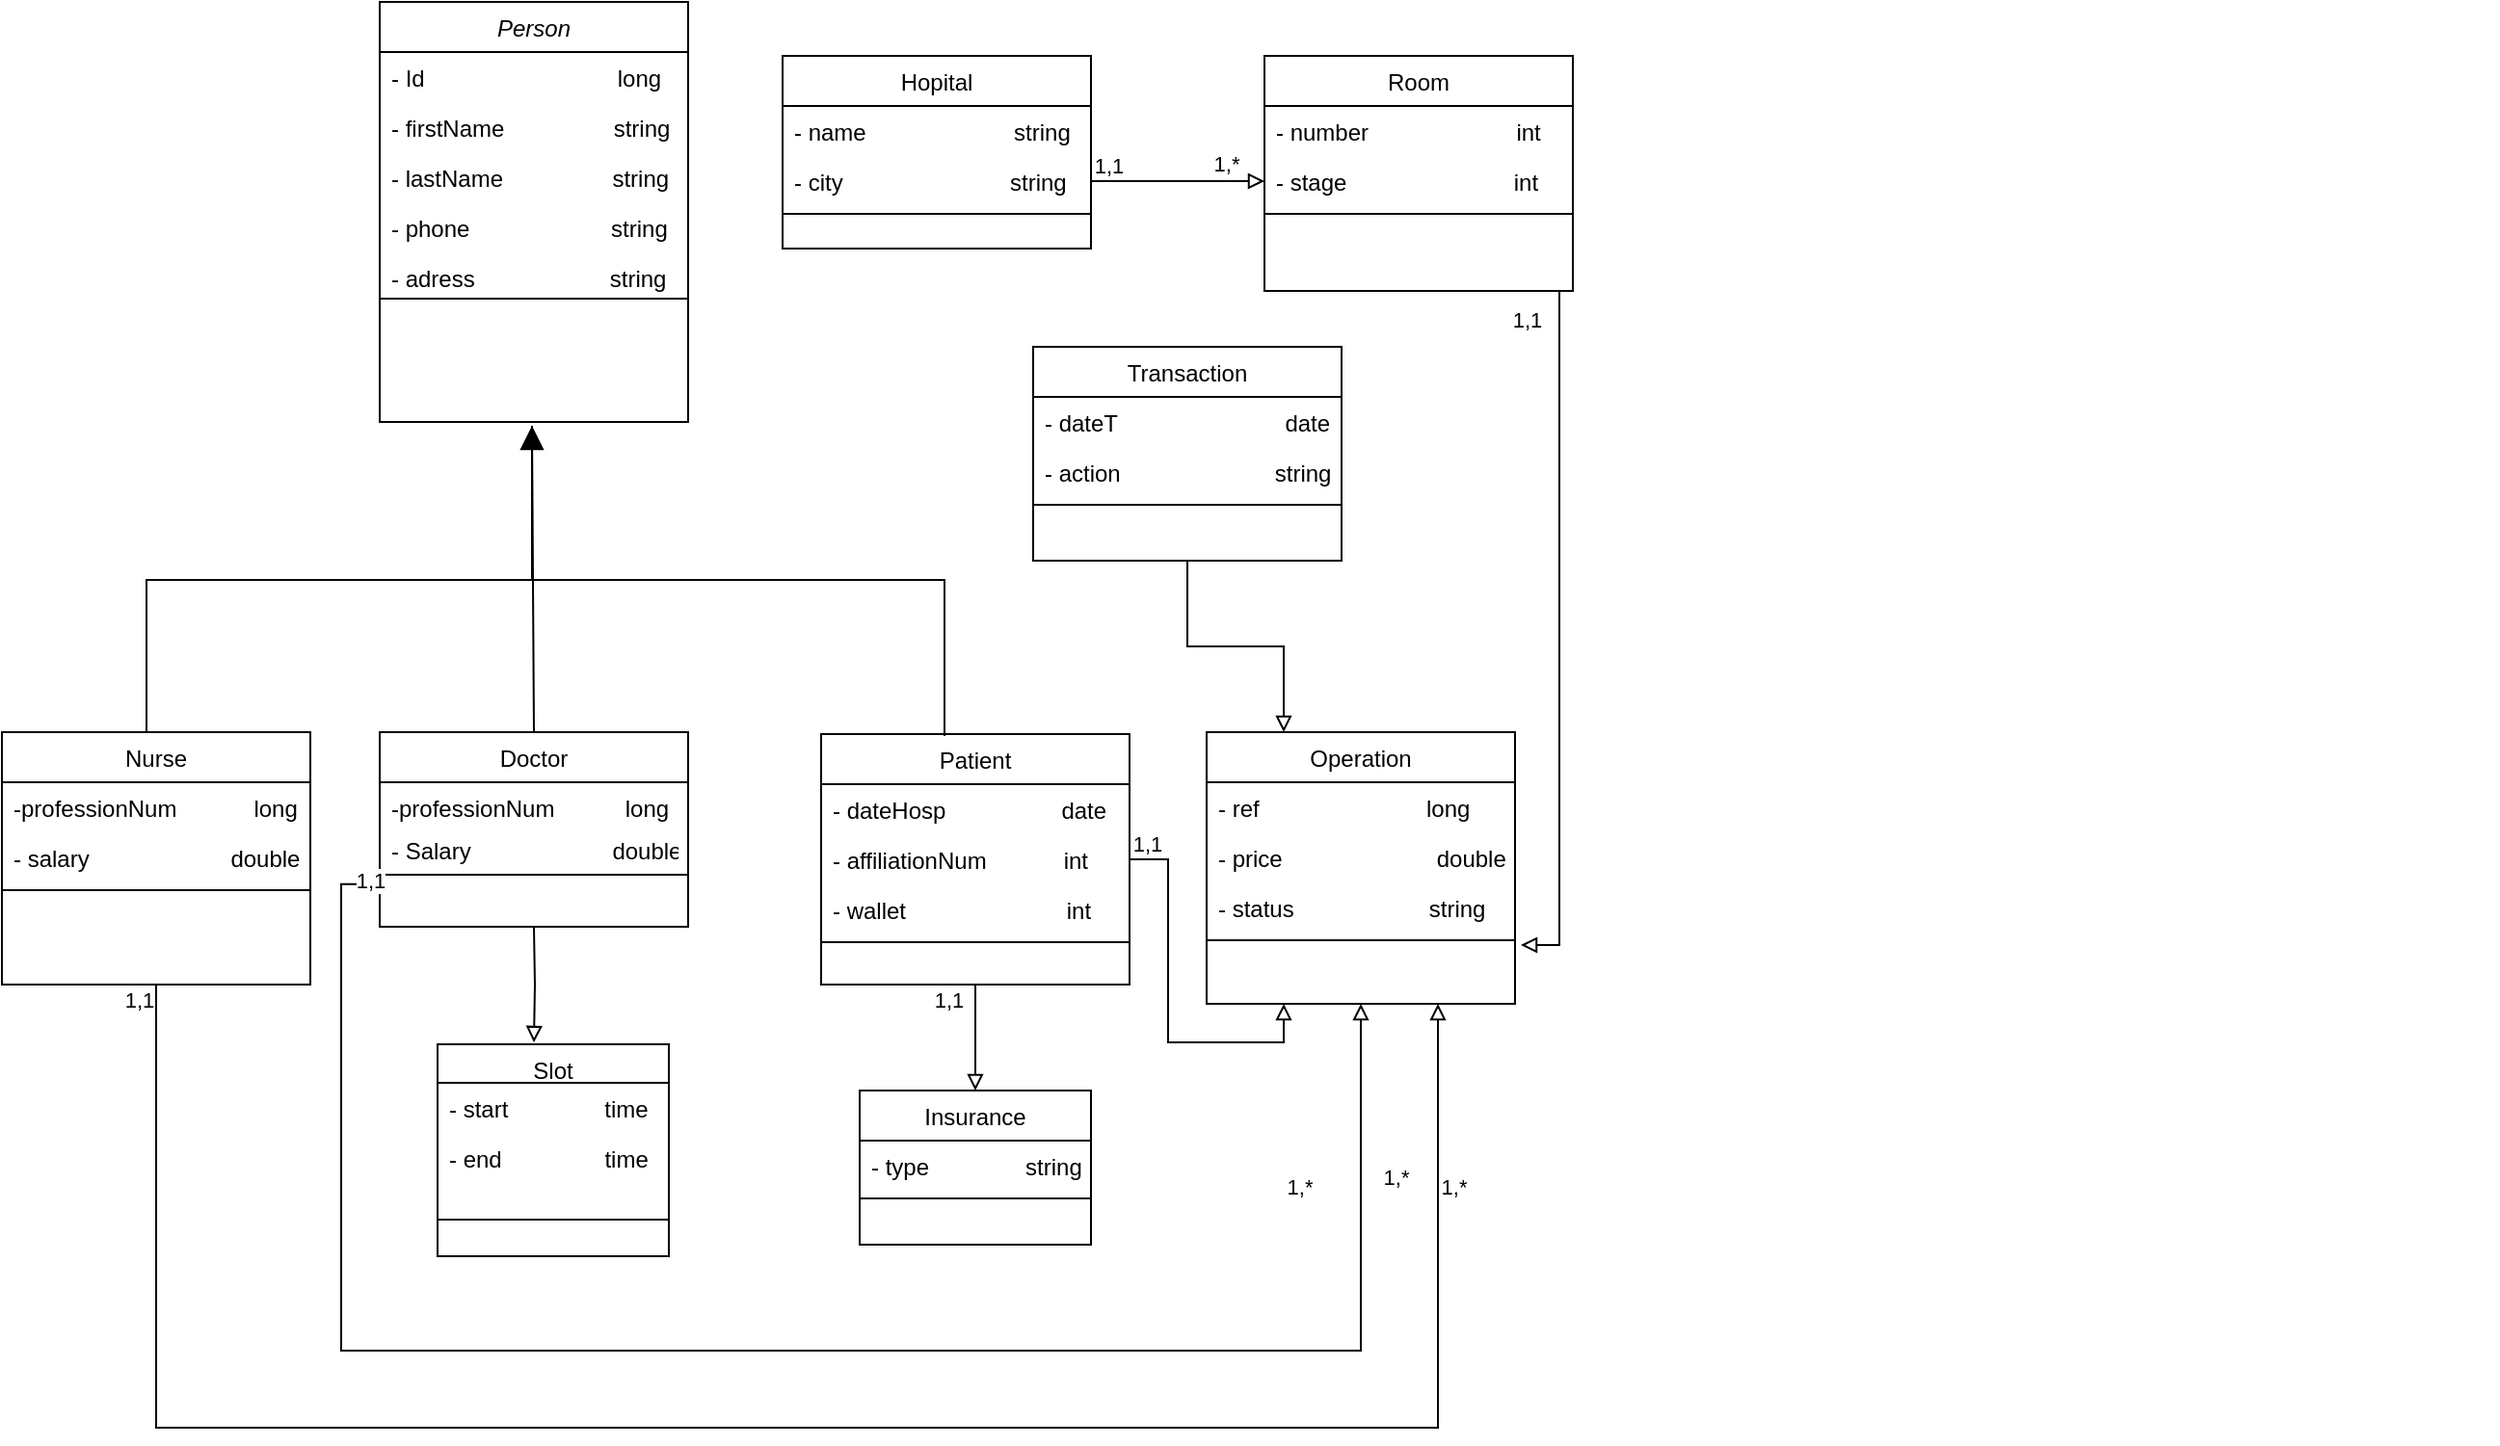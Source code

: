 <mxfile version="13.9.9" type="device"><diagram id="C5RBs43oDa-KdzZeNtuy" name="Page-1"><mxGraphModel dx="1264" dy="592" grid="1" gridSize="10" guides="1" tooltips="1" connect="1" arrows="1" fold="1" page="1" pageScale="1" pageWidth="827" pageHeight="1169" math="0" shadow="0"><root><mxCell id="WIyWlLk6GJQsqaUBKTNV-0"/><mxCell id="WIyWlLk6GJQsqaUBKTNV-1" parent="WIyWlLk6GJQsqaUBKTNV-0"/><mxCell id="zkfFHV4jXpPFQw0GAbJ--0" value="Person" style="swimlane;fontStyle=2;align=center;verticalAlign=top;childLayout=stackLayout;horizontal=1;startSize=26;horizontalStack=0;resizeParent=1;resizeLast=0;collapsible=1;marginBottom=0;rounded=0;shadow=0;strokeWidth=1;" parent="WIyWlLk6GJQsqaUBKTNV-1" vertex="1"><mxGeometry x="201" y="20" width="160" height="218" as="geometry"><mxRectangle x="230" y="140" width="160" height="26" as="alternateBounds"/></mxGeometry></mxCell><mxCell id="zkfFHV4jXpPFQw0GAbJ--1" value="- Id                              long" style="text;align=left;verticalAlign=top;spacingLeft=4;spacingRight=4;overflow=hidden;rotatable=0;points=[[0,0.5],[1,0.5]];portConstraint=eastwest;" parent="zkfFHV4jXpPFQw0GAbJ--0" vertex="1"><mxGeometry y="26" width="160" height="26" as="geometry"/></mxCell><mxCell id="zkfFHV4jXpPFQw0GAbJ--2" value="- firstName                 string" style="text;align=left;verticalAlign=top;spacingLeft=4;spacingRight=4;overflow=hidden;rotatable=0;points=[[0,0.5],[1,0.5]];portConstraint=eastwest;rounded=0;shadow=0;html=0;" parent="zkfFHV4jXpPFQw0GAbJ--0" vertex="1"><mxGeometry y="52" width="160" height="26" as="geometry"/></mxCell><mxCell id="zkfFHV4jXpPFQw0GAbJ--3" value="- lastName                 string" style="text;align=left;verticalAlign=top;spacingLeft=4;spacingRight=4;overflow=hidden;rotatable=0;points=[[0,0.5],[1,0.5]];portConstraint=eastwest;rounded=0;shadow=0;html=0;" parent="zkfFHV4jXpPFQw0GAbJ--0" vertex="1"><mxGeometry y="78" width="160" height="26" as="geometry"/></mxCell><mxCell id="pZp4Nws4jEPBVRalDcUu-47" value="- phone                      string" style="text;align=left;verticalAlign=top;spacingLeft=4;spacingRight=4;overflow=hidden;rotatable=0;points=[[0,0.5],[1,0.5]];portConstraint=eastwest;rounded=0;shadow=0;html=0;" parent="zkfFHV4jXpPFQw0GAbJ--0" vertex="1"><mxGeometry y="104" width="160" height="26" as="geometry"/></mxCell><mxCell id="pZp4Nws4jEPBVRalDcUu-48" value="- adress                     string" style="text;align=left;verticalAlign=top;spacingLeft=4;spacingRight=4;overflow=hidden;rotatable=0;points=[[0,0.5],[1,0.5]];portConstraint=eastwest;rounded=0;shadow=0;html=0;" parent="zkfFHV4jXpPFQw0GAbJ--0" vertex="1"><mxGeometry y="130" width="160" height="20" as="geometry"/></mxCell><mxCell id="zkfFHV4jXpPFQw0GAbJ--4" value="" style="line;html=1;strokeWidth=1;align=left;verticalAlign=middle;spacingTop=-1;spacingLeft=3;spacingRight=3;rotatable=0;labelPosition=right;points=[];portConstraint=eastwest;" parent="zkfFHV4jXpPFQw0GAbJ--0" vertex="1"><mxGeometry y="150" width="160" height="8" as="geometry"/></mxCell><mxCell id="pZp4Nws4jEPBVRalDcUu-11" value="" style="endArrow=none;html=1;exitX=0.5;exitY=0;exitDx=0;exitDy=0;" parent="zkfFHV4jXpPFQw0GAbJ--0" source="zkfFHV4jXpPFQw0GAbJ--13" edge="1"><mxGeometry width="50" height="50" relative="1" as="geometry"><mxPoint x="29" y="271" as="sourcePoint"/><mxPoint x="79" y="221" as="targetPoint"/></mxGeometry></mxCell><mxCell id="pZp4Nws4jEPBVRalDcUu-14" style="edgeStyle=orthogonalEdgeStyle;rounded=0;orthogonalLoop=1;jettySize=auto;html=1;endArrow=none;endFill=0;" parent="WIyWlLk6GJQsqaUBKTNV-1" source="zkfFHV4jXpPFQw0GAbJ--6" edge="1"><mxGeometry relative="1" as="geometry"><mxPoint x="280" y="240" as="targetPoint"/><Array as="points"><mxPoint x="80" y="320"/><mxPoint x="280" y="320"/></Array></mxGeometry></mxCell><mxCell id="D75BU0Mza_uAyY4-opq9-0" style="edgeStyle=orthogonalEdgeStyle;rounded=0;orthogonalLoop=1;jettySize=auto;html=1;exitX=0.5;exitY=1;exitDx=0;exitDy=0;entryX=0.75;entryY=1;entryDx=0;entryDy=0;endArrow=block;endFill=0;" parent="WIyWlLk6GJQsqaUBKTNV-1" source="zkfFHV4jXpPFQw0GAbJ--6" target="zkfFHV4jXpPFQw0GAbJ--17" edge="1"><mxGeometry relative="1" as="geometry"><Array as="points"><mxPoint x="85" y="760"/><mxPoint x="750" y="760"/></Array></mxGeometry></mxCell><mxCell id="zkfFHV4jXpPFQw0GAbJ--6" value="Nurse" style="swimlane;fontStyle=0;align=center;verticalAlign=top;childLayout=stackLayout;horizontal=1;startSize=26;horizontalStack=0;resizeParent=1;resizeLast=0;collapsible=1;marginBottom=0;rounded=0;shadow=0;strokeWidth=1;" parent="WIyWlLk6GJQsqaUBKTNV-1" vertex="1"><mxGeometry x="5" y="399" width="160" height="131" as="geometry"><mxRectangle x="130" y="380" width="160" height="26" as="alternateBounds"/></mxGeometry></mxCell><mxCell id="zkfFHV4jXpPFQw0GAbJ--8" value="-professionNum            long" style="text;align=left;verticalAlign=top;spacingLeft=4;spacingRight=4;overflow=hidden;rotatable=0;points=[[0,0.5],[1,0.5]];portConstraint=eastwest;rounded=0;shadow=0;html=0;" parent="zkfFHV4jXpPFQw0GAbJ--6" vertex="1"><mxGeometry y="26" width="160" height="26" as="geometry"/></mxCell><mxCell id="pZp4Nws4jEPBVRalDcUu-69" value="- salary                      double" style="text;align=left;verticalAlign=top;spacingLeft=4;spacingRight=4;overflow=hidden;rotatable=0;points=[[0,0.5],[1,0.5]];portConstraint=eastwest;rounded=0;shadow=0;html=0;" parent="zkfFHV4jXpPFQw0GAbJ--6" vertex="1"><mxGeometry y="52" width="160" height="26" as="geometry"/></mxCell><mxCell id="zkfFHV4jXpPFQw0GAbJ--9" value="" style="line;html=1;strokeWidth=1;align=left;verticalAlign=middle;spacingTop=-1;spacingLeft=3;spacingRight=3;rotatable=0;labelPosition=right;points=[];portConstraint=eastwest;" parent="zkfFHV4jXpPFQw0GAbJ--6" vertex="1"><mxGeometry y="78" width="160" height="8" as="geometry"/></mxCell><mxCell id="zkfFHV4jXpPFQw0GAbJ--13" value="Doctor" style="swimlane;fontStyle=0;align=center;verticalAlign=top;childLayout=stackLayout;horizontal=1;startSize=26;horizontalStack=0;resizeParent=1;resizeLast=0;collapsible=1;marginBottom=0;rounded=0;shadow=0;strokeWidth=1;" parent="WIyWlLk6GJQsqaUBKTNV-1" vertex="1"><mxGeometry x="201" y="399" width="160" height="101" as="geometry"><mxRectangle x="340" y="380" width="170" height="26" as="alternateBounds"/></mxGeometry></mxCell><mxCell id="zkfFHV4jXpPFQw0GAbJ--14" value="-professionNum           long" style="text;align=left;verticalAlign=top;spacingLeft=4;spacingRight=4;overflow=hidden;rotatable=0;points=[[0,0.5],[1,0.5]];portConstraint=eastwest;" parent="zkfFHV4jXpPFQw0GAbJ--13" vertex="1"><mxGeometry y="26" width="160" height="22" as="geometry"/></mxCell><mxCell id="pZp4Nws4jEPBVRalDcUu-68" value="- Salary                      double" style="text;align=left;verticalAlign=top;spacingLeft=4;spacingRight=4;overflow=hidden;rotatable=0;points=[[0,0.5],[1,0.5]];portConstraint=eastwest;" parent="zkfFHV4jXpPFQw0GAbJ--13" vertex="1"><mxGeometry y="48" width="160" height="22" as="geometry"/></mxCell><mxCell id="zkfFHV4jXpPFQw0GAbJ--15" value="" style="line;html=1;strokeWidth=1;align=left;verticalAlign=middle;spacingTop=-1;spacingLeft=3;spacingRight=3;rotatable=0;labelPosition=right;points=[];portConstraint=eastwest;" parent="zkfFHV4jXpPFQw0GAbJ--13" vertex="1"><mxGeometry y="70" width="160" height="8" as="geometry"/></mxCell><mxCell id="pZp4Nws4jEPBVRalDcUu-85" style="edgeStyle=orthogonalEdgeStyle;rounded=0;orthogonalLoop=1;jettySize=auto;html=1;exitX=1;exitY=0.5;exitDx=0;exitDy=0;startArrow=block;startFill=0;endArrow=none;endFill=0;" parent="WIyWlLk6GJQsqaUBKTNV-1" edge="1"><mxGeometry relative="1" as="geometry"><mxPoint x="803" y="170" as="targetPoint"/><mxPoint x="793" y="509.5" as="sourcePoint"/><Array as="points"><mxPoint x="813" y="510"/><mxPoint x="813" y="170"/></Array></mxGeometry></mxCell><mxCell id="pZp4Nws4jEPBVRalDcUu-88" style="edgeStyle=orthogonalEdgeStyle;rounded=0;orthogonalLoop=1;jettySize=auto;html=1;exitX=0.5;exitY=1;exitDx=0;exitDy=0;entryX=-0.005;entryY=1.404;entryDx=0;entryDy=0;entryPerimeter=0;startArrow=block;startFill=0;endArrow=none;endFill=0;" parent="WIyWlLk6GJQsqaUBKTNV-1" source="zkfFHV4jXpPFQw0GAbJ--17" target="pZp4Nws4jEPBVRalDcUu-68" edge="1"><mxGeometry relative="1" as="geometry"><Array as="points"><mxPoint x="710" y="720"/><mxPoint x="181" y="720"/><mxPoint x="181" y="478"/></Array></mxGeometry></mxCell><mxCell id="pZp4Nws4jEPBVRalDcUu-89" style="edgeStyle=orthogonalEdgeStyle;rounded=0;orthogonalLoop=1;jettySize=auto;html=1;exitX=0.25;exitY=1;exitDx=0;exitDy=0;entryX=1;entryY=0.5;entryDx=0;entryDy=0;startArrow=block;startFill=0;endArrow=none;endFill=0;" parent="WIyWlLk6GJQsqaUBKTNV-1" source="zkfFHV4jXpPFQw0GAbJ--17" target="pZp4Nws4jEPBVRalDcUu-51" edge="1"><mxGeometry relative="1" as="geometry"/></mxCell><mxCell id="zkfFHV4jXpPFQw0GAbJ--17" value="Operation" style="swimlane;fontStyle=0;align=center;verticalAlign=top;childLayout=stackLayout;horizontal=1;startSize=26;horizontalStack=0;resizeParent=1;resizeLast=0;collapsible=1;marginBottom=0;rounded=0;shadow=0;strokeWidth=1;" parent="WIyWlLk6GJQsqaUBKTNV-1" vertex="1"><mxGeometry x="630" y="399" width="160" height="141" as="geometry"><mxRectangle x="550" y="140" width="160" height="26" as="alternateBounds"/></mxGeometry></mxCell><mxCell id="zkfFHV4jXpPFQw0GAbJ--18" value="- ref                          long&#10;  " style="text;align=left;verticalAlign=top;spacingLeft=4;spacingRight=4;overflow=hidden;rotatable=0;points=[[0,0.5],[1,0.5]];portConstraint=eastwest;" parent="zkfFHV4jXpPFQw0GAbJ--17" vertex="1"><mxGeometry y="26" width="160" height="26" as="geometry"/></mxCell><mxCell id="pZp4Nws4jEPBVRalDcUu-101" value="- price                        double&#10;" style="text;align=left;verticalAlign=top;spacingLeft=4;spacingRight=4;overflow=hidden;rotatable=0;points=[[0,0.5],[1,0.5]];portConstraint=eastwest;" parent="zkfFHV4jXpPFQw0GAbJ--17" vertex="1"><mxGeometry y="52" width="160" height="26" as="geometry"/></mxCell><mxCell id="D75BU0Mza_uAyY4-opq9-5" value="- status                     string&#10;" style="text;align=left;verticalAlign=top;spacingLeft=4;spacingRight=4;overflow=hidden;rotatable=0;points=[[0,0.5],[1,0.5]];portConstraint=eastwest;" parent="zkfFHV4jXpPFQw0GAbJ--17" vertex="1"><mxGeometry y="78" width="160" height="26" as="geometry"/></mxCell><mxCell id="zkfFHV4jXpPFQw0GAbJ--23" value="" style="line;html=1;strokeWidth=1;align=left;verticalAlign=middle;spacingTop=-1;spacingLeft=3;spacingRight=3;rotatable=0;labelPosition=right;points=[];portConstraint=eastwest;" parent="zkfFHV4jXpPFQw0GAbJ--17" vertex="1"><mxGeometry y="104" width="160" height="8" as="geometry"/></mxCell><mxCell id="pZp4Nws4jEPBVRalDcUu-96" style="edgeStyle=orthogonalEdgeStyle;rounded=0;orthogonalLoop=1;jettySize=auto;html=1;exitX=0.25;exitY=0;exitDx=0;exitDy=0;entryX=0.5;entryY=1;entryDx=0;entryDy=0;startArrow=block;startFill=0;endArrow=none;endFill=0;" parent="WIyWlLk6GJQsqaUBKTNV-1" source="zkfFHV4jXpPFQw0GAbJ--17" target="pZp4Nws4jEPBVRalDcUu-90" edge="1"><mxGeometry relative="1" as="geometry"/></mxCell><mxCell id="pZp4Nws4jEPBVRalDcUu-0" value="Patient" style="swimlane;fontStyle=0;align=center;verticalAlign=top;childLayout=stackLayout;horizontal=1;startSize=26;horizontalStack=0;resizeParent=1;resizeLast=0;collapsible=1;marginBottom=0;rounded=0;shadow=0;strokeWidth=1;" parent="WIyWlLk6GJQsqaUBKTNV-1" vertex="1"><mxGeometry x="430" y="400" width="160" height="130" as="geometry"><mxRectangle x="340" y="380" width="170" height="26" as="alternateBounds"/></mxGeometry></mxCell><mxCell id="pZp4Nws4jEPBVRalDcUu-1" value="- dateHosp                  date" style="text;align=left;verticalAlign=top;spacingLeft=4;spacingRight=4;overflow=hidden;rotatable=0;points=[[0,0.5],[1,0.5]];portConstraint=eastwest;" parent="pZp4Nws4jEPBVRalDcUu-0" vertex="1"><mxGeometry y="26" width="160" height="26" as="geometry"/></mxCell><mxCell id="pZp4Nws4jEPBVRalDcUu-51" value="- affiliationNum            int" style="text;align=left;verticalAlign=top;spacingLeft=4;spacingRight=4;overflow=hidden;rotatable=0;points=[[0,0.5],[1,0.5]];portConstraint=eastwest;" parent="pZp4Nws4jEPBVRalDcUu-0" vertex="1"><mxGeometry y="52" width="160" height="26" as="geometry"/></mxCell><mxCell id="pZp4Nws4jEPBVRalDcUu-102" value="- wallet                         int" style="text;align=left;verticalAlign=top;spacingLeft=4;spacingRight=4;overflow=hidden;rotatable=0;points=[[0,0.5],[1,0.5]];portConstraint=eastwest;" parent="pZp4Nws4jEPBVRalDcUu-0" vertex="1"><mxGeometry y="78" width="160" height="26" as="geometry"/></mxCell><mxCell id="pZp4Nws4jEPBVRalDcUu-2" value="" style="line;html=1;strokeWidth=1;align=left;verticalAlign=middle;spacingTop=-1;spacingLeft=3;spacingRight=3;rotatable=0;labelPosition=right;points=[];portConstraint=eastwest;" parent="pZp4Nws4jEPBVRalDcUu-0" vertex="1"><mxGeometry y="104" width="160" height="8" as="geometry"/></mxCell><mxCell id="pZp4Nws4jEPBVRalDcUu-16" value="Room" style="swimlane;fontStyle=0;align=center;verticalAlign=top;childLayout=stackLayout;horizontal=1;startSize=26;horizontalStack=0;resizeParent=1;resizeLast=0;collapsible=1;marginBottom=0;rounded=0;shadow=0;strokeWidth=1;" parent="WIyWlLk6GJQsqaUBKTNV-1" vertex="1"><mxGeometry x="660" y="48" width="160" height="122" as="geometry"><mxRectangle x="550" y="140" width="160" height="26" as="alternateBounds"/></mxGeometry></mxCell><mxCell id="pZp4Nws4jEPBVRalDcUu-18" value="- number                       int" style="text;align=left;verticalAlign=top;spacingLeft=4;spacingRight=4;overflow=hidden;rotatable=0;points=[[0,0.5],[1,0.5]];portConstraint=eastwest;rounded=0;shadow=0;html=0;" parent="pZp4Nws4jEPBVRalDcUu-16" vertex="1"><mxGeometry y="26" width="160" height="26" as="geometry"/></mxCell><mxCell id="pZp4Nws4jEPBVRalDcUu-17" value="- stage                          int" style="text;align=left;verticalAlign=top;spacingLeft=4;spacingRight=4;overflow=hidden;rotatable=0;points=[[0,0.5],[1,0.5]];portConstraint=eastwest;" parent="pZp4Nws4jEPBVRalDcUu-16" vertex="1"><mxGeometry y="52" width="160" height="26" as="geometry"/></mxCell><mxCell id="pZp4Nws4jEPBVRalDcUu-19" value="" style="line;html=1;strokeWidth=1;align=left;verticalAlign=middle;spacingTop=-1;spacingLeft=3;spacingRight=3;rotatable=0;labelPosition=right;points=[];portConstraint=eastwest;" parent="pZp4Nws4jEPBVRalDcUu-16" vertex="1"><mxGeometry y="78" width="160" height="8" as="geometry"/></mxCell><mxCell id="pZp4Nws4jEPBVRalDcUu-57" style="edgeStyle=orthogonalEdgeStyle;rounded=0;orthogonalLoop=1;jettySize=auto;html=1;exitX=0.5;exitY=0;exitDx=0;exitDy=0;entryX=0.5;entryY=1;entryDx=0;entryDy=0;startArrow=block;startFill=0;endArrow=none;endFill=0;" parent="WIyWlLk6GJQsqaUBKTNV-1" source="pZp4Nws4jEPBVRalDcUu-22" target="pZp4Nws4jEPBVRalDcUu-0" edge="1"><mxGeometry relative="1" as="geometry"/></mxCell><mxCell id="pZp4Nws4jEPBVRalDcUu-22" value="Insurance" style="swimlane;fontStyle=0;align=center;verticalAlign=top;childLayout=stackLayout;horizontal=1;startSize=26;horizontalStack=0;resizeParent=1;resizeLast=0;collapsible=1;marginBottom=0;rounded=0;shadow=0;strokeWidth=1;" parent="WIyWlLk6GJQsqaUBKTNV-1" vertex="1"><mxGeometry x="450" y="585" width="120" height="80" as="geometry"><mxRectangle x="340" y="380" width="170" height="26" as="alternateBounds"/></mxGeometry></mxCell><mxCell id="pZp4Nws4jEPBVRalDcUu-23" value="- type               string" style="text;align=left;verticalAlign=top;spacingLeft=4;spacingRight=4;overflow=hidden;rotatable=0;points=[[0,0.5],[1,0.5]];portConstraint=eastwest;" parent="pZp4Nws4jEPBVRalDcUu-22" vertex="1"><mxGeometry y="26" width="120" height="26" as="geometry"/></mxCell><mxCell id="pZp4Nws4jEPBVRalDcUu-24" value="" style="line;html=1;strokeWidth=1;align=left;verticalAlign=middle;spacingTop=-1;spacingLeft=3;spacingRight=3;rotatable=0;labelPosition=right;points=[];portConstraint=eastwest;" parent="pZp4Nws4jEPBVRalDcUu-22" vertex="1"><mxGeometry y="52" width="120" height="8" as="geometry"/></mxCell><mxCell id="pZp4Nws4jEPBVRalDcUu-43" value="Hopital" style="swimlane;fontStyle=0;align=center;verticalAlign=top;childLayout=stackLayout;horizontal=1;startSize=26;horizontalStack=0;resizeParent=1;resizeLast=0;collapsible=1;marginBottom=0;rounded=0;shadow=0;strokeWidth=1;" parent="WIyWlLk6GJQsqaUBKTNV-1" vertex="1"><mxGeometry x="410" y="48" width="160" height="100" as="geometry"><mxRectangle x="550" y="140" width="160" height="26" as="alternateBounds"/></mxGeometry></mxCell><mxCell id="pZp4Nws4jEPBVRalDcUu-44" value="- name                       string" style="text;align=left;verticalAlign=top;spacingLeft=4;spacingRight=4;overflow=hidden;rotatable=0;points=[[0,0.5],[1,0.5]];portConstraint=eastwest;" parent="pZp4Nws4jEPBVRalDcUu-43" vertex="1"><mxGeometry y="26" width="160" height="26" as="geometry"/></mxCell><mxCell id="pZp4Nws4jEPBVRalDcUu-50" value="- city                          string" style="text;align=left;verticalAlign=top;spacingLeft=4;spacingRight=4;overflow=hidden;rotatable=0;points=[[0,0.5],[1,0.5]];portConstraint=eastwest;" parent="pZp4Nws4jEPBVRalDcUu-43" vertex="1"><mxGeometry y="52" width="160" height="26" as="geometry"/></mxCell><mxCell id="pZp4Nws4jEPBVRalDcUu-45" value="" style="line;html=1;strokeWidth=1;align=left;verticalAlign=middle;spacingTop=-1;spacingLeft=3;spacingRight=3;rotatable=0;labelPosition=right;points=[];portConstraint=eastwest;" parent="pZp4Nws4jEPBVRalDcUu-43" vertex="1"><mxGeometry y="78" width="160" height="8" as="geometry"/></mxCell><mxCell id="pZp4Nws4jEPBVRalDcUu-6" value="" style="endArrow=block;endSize=10;endFill=1;shadow=0;strokeWidth=1;rounded=0;edgeStyle=elbowEdgeStyle;elbow=vertical;exitX=0.5;exitY=0;exitDx=0;exitDy=0;" parent="WIyWlLk6GJQsqaUBKTNV-1" edge="1"><mxGeometry width="160" relative="1" as="geometry"><mxPoint x="494" y="401" as="sourcePoint"/><mxPoint x="280" y="240" as="targetPoint"/><Array as="points"><mxPoint x="430" y="320"/></Array></mxGeometry></mxCell><mxCell id="pZp4Nws4jEPBVRalDcUu-67" style="edgeStyle=orthogonalEdgeStyle;rounded=0;orthogonalLoop=1;jettySize=auto;html=1;exitX=0.5;exitY=0;exitDx=0;exitDy=0;entryX=0.5;entryY=1;entryDx=0;entryDy=0;startArrow=block;startFill=0;endArrow=none;endFill=0;" parent="WIyWlLk6GJQsqaUBKTNV-1" target="zkfFHV4jXpPFQw0GAbJ--13" edge="1"><mxGeometry relative="1" as="geometry"><mxPoint x="281" y="560" as="sourcePoint"/></mxGeometry></mxCell><mxCell id="pZp4Nws4jEPBVRalDcUu-70" value="Slot" style="swimlane;fontStyle=0;align=center;verticalAlign=top;childLayout=stackLayout;horizontal=1;startSize=20;horizontalStack=0;resizeParent=1;resizeLast=0;collapsible=1;marginBottom=0;rounded=0;shadow=0;strokeWidth=1;" parent="WIyWlLk6GJQsqaUBKTNV-1" vertex="1"><mxGeometry x="231" y="561" width="120" height="110" as="geometry"><mxRectangle x="340" y="380" width="170" height="26" as="alternateBounds"/></mxGeometry></mxCell><mxCell id="pZp4Nws4jEPBVRalDcUu-71" value="- start               time" style="text;align=left;verticalAlign=top;spacingLeft=4;spacingRight=4;overflow=hidden;rotatable=0;points=[[0,0.5],[1,0.5]];portConstraint=eastwest;" parent="pZp4Nws4jEPBVRalDcUu-70" vertex="1"><mxGeometry y="20" width="120" height="26" as="geometry"/></mxCell><mxCell id="pZp4Nws4jEPBVRalDcUu-72" value="- end                time" style="text;align=left;verticalAlign=top;spacingLeft=4;spacingRight=4;overflow=hidden;rotatable=0;points=[[0,0.5],[1,0.5]];portConstraint=eastwest;" parent="pZp4Nws4jEPBVRalDcUu-70" vertex="1"><mxGeometry y="46" width="120" height="26" as="geometry"/></mxCell><mxCell id="pZp4Nws4jEPBVRalDcUu-73" value="" style="line;html=1;strokeWidth=1;align=left;verticalAlign=middle;spacingTop=-1;spacingLeft=3;spacingRight=3;rotatable=0;labelPosition=right;points=[];portConstraint=eastwest;" parent="pZp4Nws4jEPBVRalDcUu-70" vertex="1"><mxGeometry y="72" width="120" height="38" as="geometry"/></mxCell><mxCell id="pZp4Nws4jEPBVRalDcUu-76" style="edgeStyle=orthogonalEdgeStyle;rounded=0;orthogonalLoop=1;jettySize=auto;html=1;exitX=0;exitY=0.5;exitDx=0;exitDy=0;entryX=1;entryY=0.5;entryDx=0;entryDy=0;startArrow=block;startFill=0;endArrow=none;endFill=0;" parent="WIyWlLk6GJQsqaUBKTNV-1" source="pZp4Nws4jEPBVRalDcUu-17" target="pZp4Nws4jEPBVRalDcUu-50" edge="1"><mxGeometry relative="1" as="geometry"/></mxCell><mxCell id="pZp4Nws4jEPBVRalDcUu-77" value="1,1" style="edgeLabel;html=1;align=center;verticalAlign=middle;resizable=0;points=[];" parent="pZp4Nws4jEPBVRalDcUu-76" vertex="1" connectable="0"><mxGeometry x="0.789" y="-8" relative="1" as="geometry"><mxPoint x="-1" as="offset"/></mxGeometry></mxCell><mxCell id="pZp4Nws4jEPBVRalDcUu-78" value="1,*" style="edgeLabel;html=1;align=center;verticalAlign=middle;resizable=0;points=[];" parent="pZp4Nws4jEPBVRalDcUu-76" vertex="1" connectable="0"><mxGeometry x="-0.701" y="-14" relative="1" as="geometry"><mxPoint x="-7" y="5" as="offset"/></mxGeometry></mxCell><mxCell id="pZp4Nws4jEPBVRalDcUu-90" value="Transaction" style="swimlane;fontStyle=0;align=center;verticalAlign=top;childLayout=stackLayout;horizontal=1;startSize=26;horizontalStack=0;resizeParent=1;resizeLast=0;collapsible=1;marginBottom=0;rounded=0;shadow=0;strokeWidth=1;" parent="WIyWlLk6GJQsqaUBKTNV-1" vertex="1"><mxGeometry x="540" y="199" width="160" height="111" as="geometry"><mxRectangle x="340" y="380" width="170" height="26" as="alternateBounds"/></mxGeometry></mxCell><mxCell id="pZp4Nws4jEPBVRalDcUu-91" value="- dateT                          date" style="text;align=left;verticalAlign=top;spacingLeft=4;spacingRight=4;overflow=hidden;rotatable=0;points=[[0,0.5],[1,0.5]];portConstraint=eastwest;" parent="pZp4Nws4jEPBVRalDcUu-90" vertex="1"><mxGeometry y="26" width="160" height="26" as="geometry"/></mxCell><mxCell id="pZp4Nws4jEPBVRalDcUu-92" value="- action                        string" style="text;align=left;verticalAlign=top;spacingLeft=4;spacingRight=4;overflow=hidden;rotatable=0;points=[[0,0.5],[1,0.5]];portConstraint=eastwest;" parent="pZp4Nws4jEPBVRalDcUu-90" vertex="1"><mxGeometry y="52" width="160" height="26" as="geometry"/></mxCell><mxCell id="pZp4Nws4jEPBVRalDcUu-93" value="" style="line;html=1;strokeWidth=1;align=left;verticalAlign=middle;spacingTop=-1;spacingLeft=3;spacingRight=3;rotatable=0;labelPosition=right;points=[];portConstraint=eastwest;" parent="pZp4Nws4jEPBVRalDcUu-90" vertex="1"><mxGeometry y="78" width="160" height="8" as="geometry"/></mxCell><mxCell id="pZp4Nws4jEPBVRalDcUu-97" value="1,1" style="edgeLabel;html=1;align=center;verticalAlign=middle;resizable=0;points=[];" parent="WIyWlLk6GJQsqaUBKTNV-1" vertex="1" connectable="0"><mxGeometry x="760.0" y="139" as="geometry"><mxPoint x="36" y="46" as="offset"/></mxGeometry></mxCell><mxCell id="pZp4Nws4jEPBVRalDcUu-98" value="1,1" style="edgeLabel;html=1;align=center;verticalAlign=middle;resizable=0;points=[];" parent="WIyWlLk6GJQsqaUBKTNV-1" vertex="1" connectable="0"><mxGeometry x="460.0" y="492" as="geometry"><mxPoint x="36" y="46" as="offset"/></mxGeometry></mxCell><mxCell id="pZp4Nws4jEPBVRalDcUu-99" value="1,1" style="edgeLabel;html=1;align=center;verticalAlign=middle;resizable=0;points=[];" parent="WIyWlLk6GJQsqaUBKTNV-1" vertex="1" connectable="0"><mxGeometry x="563.0" y="411" as="geometry"><mxPoint x="36" y="46" as="offset"/></mxGeometry></mxCell><mxCell id="pZp4Nws4jEPBVRalDcUu-100" value="1,1" style="edgeLabel;html=1;align=center;verticalAlign=middle;resizable=0;points=[];" parent="WIyWlLk6GJQsqaUBKTNV-1" vertex="1" connectable="0"><mxGeometry x="40.0" y="492" as="geometry"><mxPoint x="36" y="46" as="offset"/></mxGeometry></mxCell><mxCell id="pZp4Nws4jEPBVRalDcUu-110" value="1,*" style="edgeLabel;html=1;align=center;verticalAlign=middle;resizable=0;points=[];" parent="WIyWlLk6GJQsqaUBKTNV-1" vertex="1" connectable="0"><mxGeometry x="1269.999" y="360" as="geometry"><mxPoint x="-542" y="270" as="offset"/></mxGeometry></mxCell><mxCell id="pZp4Nws4jEPBVRalDcUu-111" value="1,*" style="edgeLabel;html=1;align=center;verticalAlign=middle;resizable=0;points=[];" parent="WIyWlLk6GJQsqaUBKTNV-1" vertex="1" connectable="0"><mxGeometry x="1219.999" y="365" as="geometry"><mxPoint x="-542" y="270" as="offset"/></mxGeometry></mxCell><mxCell id="D75BU0Mza_uAyY4-opq9-2" value="1,*" style="edgeLabel;html=1;align=center;verticalAlign=middle;resizable=0;points=[];" parent="WIyWlLk6GJQsqaUBKTNV-1" vertex="1" connectable="0"><mxGeometry x="1299.999" y="365" as="geometry"><mxPoint x="-542" y="270" as="offset"/></mxGeometry></mxCell><mxCell id="D75BU0Mza_uAyY4-opq9-3" value="1,1" style="edgeLabel;html=1;align=center;verticalAlign=middle;resizable=0;points=[];" parent="WIyWlLk6GJQsqaUBKTNV-1" vertex="1" connectable="0"><mxGeometry x="160.0" y="430" as="geometry"><mxPoint x="36" y="46" as="offset"/></mxGeometry></mxCell></root></mxGraphModel></diagram></mxfile>